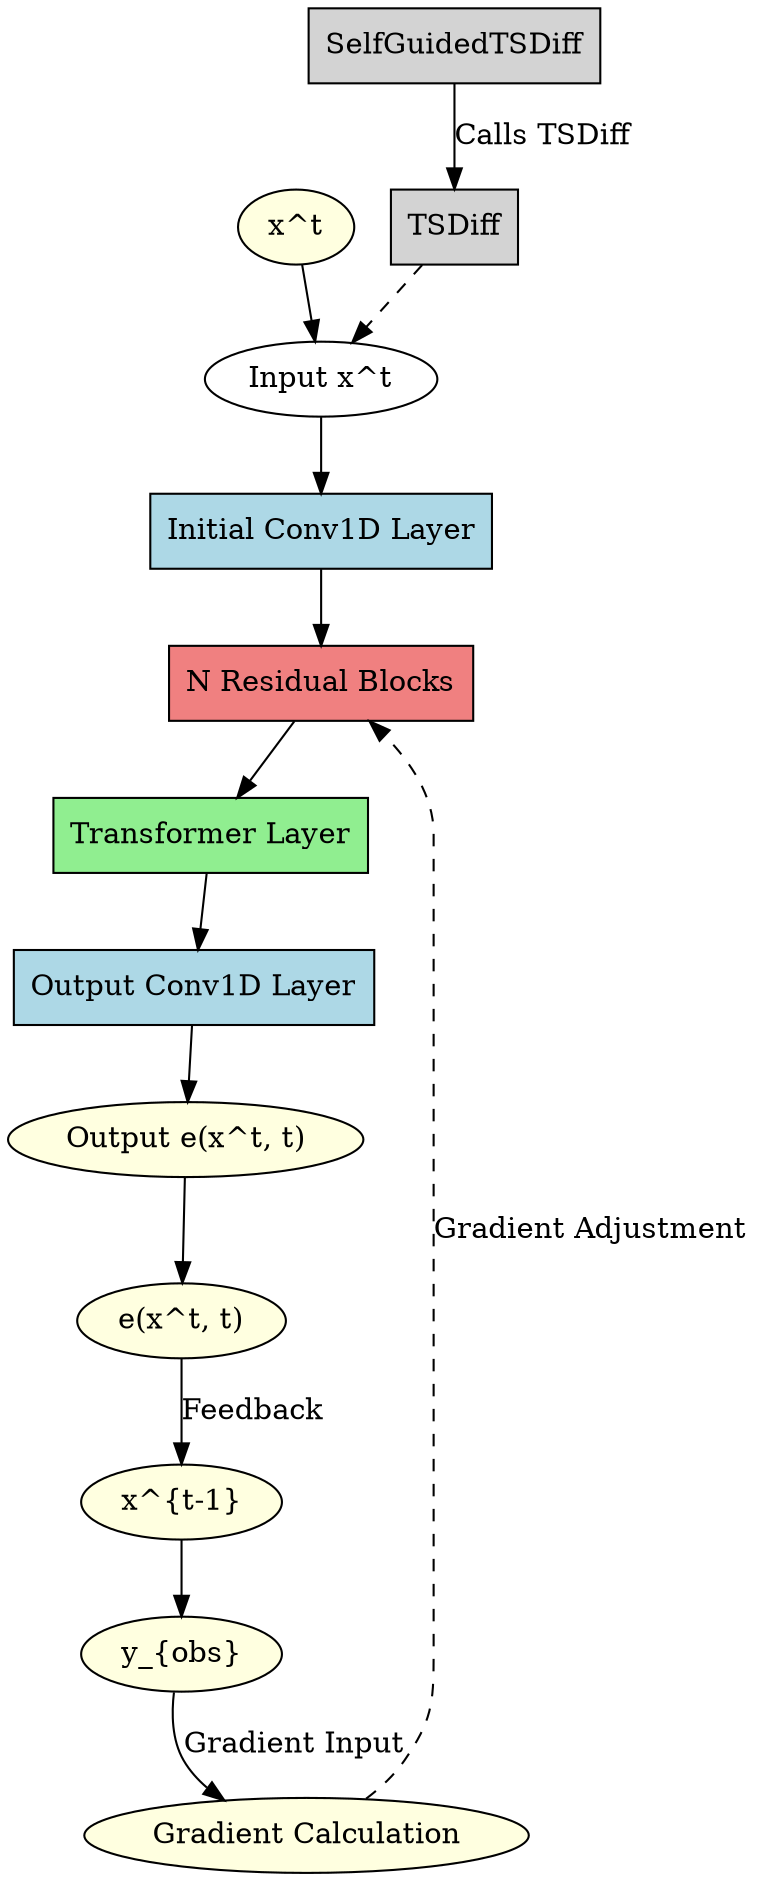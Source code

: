 digraph TSDiff_Styled_Model_Architecture {
	rankdir=TB
	x_t [label="x^t" fillcolor=lightyellow shape=ellipse style=filled]
	Input_x_t [label="Input x^t" shape=ellipse]
	Initial_Conv [label="Initial Conv1D Layer" fillcolor=lightblue shape=box style=filled]
	Residual_Block [label="N Residual Blocks" fillcolor=lightcoral shape=box style=filled]
	Transformer_Layer [label="Transformer Layer" fillcolor=lightgreen shape=box style=filled]
	Output_Conv [label="Output Conv1D Layer" fillcolor=lightblue shape=box style=filled]
	Output_e [label="Output e(x^t, t)" fillcolor=lightyellow shape=ellipse style=filled]
	e_x_t [label="e(x^t, t)" fillcolor=lightyellow shape=ellipse style=filled]
	x_t_minus_1 [label="x^{t-1}" fillcolor=lightyellow shape=ellipse style=filled]
	y_obs [label="y_{obs}" fillcolor=lightyellow shape=ellipse style=filled]
	Gradient_Calc [label="Gradient Calculation" fillcolor=lightyellow shape=ellipse style=filled]
	TSDiff_Module [label=TSDiff fillcolor=lightgrey shape=box style=filled]
	SelfGuided_Module [label=SelfGuidedTSDiff fillcolor=lightgrey shape=box style=filled]
	x_t -> Input_x_t
	Input_x_t -> Initial_Conv
	Initial_Conv -> Residual_Block
	Residual_Block -> Transformer_Layer
	Transformer_Layer -> Output_Conv
	Output_Conv -> Output_e
	Output_e -> e_x_t
	e_x_t -> x_t_minus_1 [label=Feedback]
	x_t_minus_1 -> y_obs
	y_obs -> Gradient_Calc [label="Gradient Input"]
	Gradient_Calc -> Residual_Block [label="Gradient Adjustment" style=dashed]
	SelfGuided_Module -> TSDiff_Module [label="Calls TSDiff" style=solid]
	TSDiff_Module -> Input_x_t [style=dashed]
}
